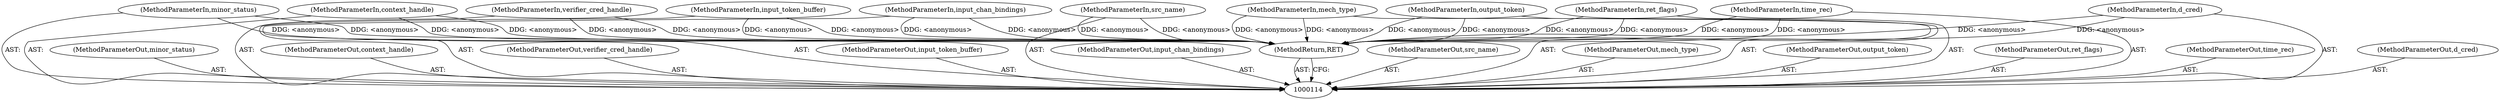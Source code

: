 digraph "0_krb5_56f7b1bc95a2a3eeb420e069e7655fb181ade5cf" {
"1000127" [label="(MethodReturn,RET)"];
"1000115" [label="(MethodParameterIn,minor_status)"];
"1000191" [label="(MethodParameterOut,minor_status)"];
"1000116" [label="(MethodParameterIn,context_handle)"];
"1000192" [label="(MethodParameterOut,context_handle)"];
"1000117" [label="(MethodParameterIn,verifier_cred_handle)"];
"1000193" [label="(MethodParameterOut,verifier_cred_handle)"];
"1000118" [label="(MethodParameterIn,input_token_buffer)"];
"1000194" [label="(MethodParameterOut,input_token_buffer)"];
"1000119" [label="(MethodParameterIn,input_chan_bindings)"];
"1000195" [label="(MethodParameterOut,input_chan_bindings)"];
"1000120" [label="(MethodParameterIn,src_name)"];
"1000196" [label="(MethodParameterOut,src_name)"];
"1000121" [label="(MethodParameterIn,mech_type)"];
"1000197" [label="(MethodParameterOut,mech_type)"];
"1000122" [label="(MethodParameterIn,output_token)"];
"1000198" [label="(MethodParameterOut,output_token)"];
"1000123" [label="(MethodParameterIn,ret_flags)"];
"1000199" [label="(MethodParameterOut,ret_flags)"];
"1000124" [label="(MethodParameterIn,time_rec)"];
"1000200" [label="(MethodParameterOut,time_rec)"];
"1000125" [label="(MethodParameterIn,d_cred)"];
"1000201" [label="(MethodParameterOut,d_cred)"];
"1000127" -> "1000114"  [label="AST: "];
"1000127" -> "1000114"  [label="CFG: "];
"1000117" -> "1000127"  [label="DDG: <anonymous>"];
"1000125" -> "1000127"  [label="DDG: <anonymous>"];
"1000123" -> "1000127"  [label="DDG: <anonymous>"];
"1000118" -> "1000127"  [label="DDG: <anonymous>"];
"1000120" -> "1000127"  [label="DDG: <anonymous>"];
"1000122" -> "1000127"  [label="DDG: <anonymous>"];
"1000119" -> "1000127"  [label="DDG: <anonymous>"];
"1000116" -> "1000127"  [label="DDG: <anonymous>"];
"1000124" -> "1000127"  [label="DDG: <anonymous>"];
"1000115" -> "1000127"  [label="DDG: <anonymous>"];
"1000121" -> "1000127"  [label="DDG: <anonymous>"];
"1000115" -> "1000114"  [label="AST: "];
"1000115" -> "1000127"  [label="DDG: <anonymous>"];
"1000191" -> "1000114"  [label="AST: "];
"1000116" -> "1000114"  [label="AST: "];
"1000116" -> "1000127"  [label="DDG: <anonymous>"];
"1000192" -> "1000114"  [label="AST: "];
"1000117" -> "1000114"  [label="AST: "];
"1000117" -> "1000127"  [label="DDG: <anonymous>"];
"1000193" -> "1000114"  [label="AST: "];
"1000118" -> "1000114"  [label="AST: "];
"1000118" -> "1000127"  [label="DDG: <anonymous>"];
"1000194" -> "1000114"  [label="AST: "];
"1000119" -> "1000114"  [label="AST: "];
"1000119" -> "1000127"  [label="DDG: <anonymous>"];
"1000195" -> "1000114"  [label="AST: "];
"1000120" -> "1000114"  [label="AST: "];
"1000120" -> "1000127"  [label="DDG: <anonymous>"];
"1000196" -> "1000114"  [label="AST: "];
"1000121" -> "1000114"  [label="AST: "];
"1000121" -> "1000127"  [label="DDG: <anonymous>"];
"1000197" -> "1000114"  [label="AST: "];
"1000122" -> "1000114"  [label="AST: "];
"1000122" -> "1000127"  [label="DDG: <anonymous>"];
"1000198" -> "1000114"  [label="AST: "];
"1000123" -> "1000114"  [label="AST: "];
"1000123" -> "1000127"  [label="DDG: <anonymous>"];
"1000199" -> "1000114"  [label="AST: "];
"1000124" -> "1000114"  [label="AST: "];
"1000124" -> "1000127"  [label="DDG: <anonymous>"];
"1000200" -> "1000114"  [label="AST: "];
"1000125" -> "1000114"  [label="AST: "];
"1000125" -> "1000127"  [label="DDG: <anonymous>"];
"1000201" -> "1000114"  [label="AST: "];
}
